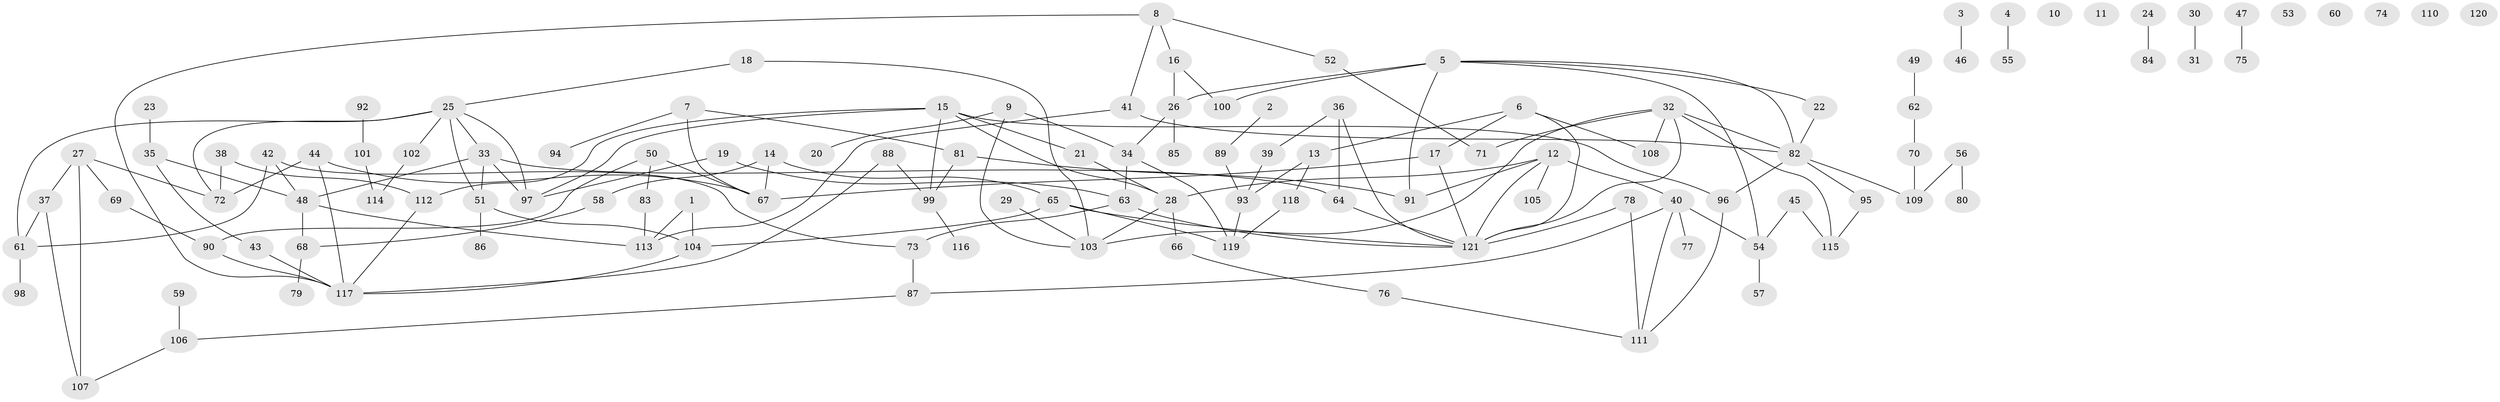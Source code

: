 // coarse degree distribution, {2: 0.24675324675324675, 1: 0.11688311688311688, 0: 0.15584415584415584, 5: 0.05194805194805195, 4: 0.1038961038961039, 3: 0.16883116883116883, 6: 0.09090909090909091, 8: 0.06493506493506493}
// Generated by graph-tools (version 1.1) at 2025/23/03/03/25 07:23:28]
// undirected, 121 vertices, 159 edges
graph export_dot {
graph [start="1"]
  node [color=gray90,style=filled];
  1;
  2;
  3;
  4;
  5;
  6;
  7;
  8;
  9;
  10;
  11;
  12;
  13;
  14;
  15;
  16;
  17;
  18;
  19;
  20;
  21;
  22;
  23;
  24;
  25;
  26;
  27;
  28;
  29;
  30;
  31;
  32;
  33;
  34;
  35;
  36;
  37;
  38;
  39;
  40;
  41;
  42;
  43;
  44;
  45;
  46;
  47;
  48;
  49;
  50;
  51;
  52;
  53;
  54;
  55;
  56;
  57;
  58;
  59;
  60;
  61;
  62;
  63;
  64;
  65;
  66;
  67;
  68;
  69;
  70;
  71;
  72;
  73;
  74;
  75;
  76;
  77;
  78;
  79;
  80;
  81;
  82;
  83;
  84;
  85;
  86;
  87;
  88;
  89;
  90;
  91;
  92;
  93;
  94;
  95;
  96;
  97;
  98;
  99;
  100;
  101;
  102;
  103;
  104;
  105;
  106;
  107;
  108;
  109;
  110;
  111;
  112;
  113;
  114;
  115;
  116;
  117;
  118;
  119;
  120;
  121;
  1 -- 104;
  1 -- 113;
  2 -- 89;
  3 -- 46;
  4 -- 55;
  5 -- 22;
  5 -- 26;
  5 -- 54;
  5 -- 82;
  5 -- 91;
  5 -- 100;
  6 -- 13;
  6 -- 17;
  6 -- 108;
  6 -- 121;
  7 -- 67;
  7 -- 81;
  7 -- 94;
  8 -- 16;
  8 -- 41;
  8 -- 52;
  8 -- 117;
  9 -- 20;
  9 -- 34;
  9 -- 103;
  12 -- 28;
  12 -- 40;
  12 -- 91;
  12 -- 105;
  12 -- 121;
  13 -- 93;
  13 -- 118;
  14 -- 58;
  14 -- 65;
  14 -- 67;
  15 -- 21;
  15 -- 28;
  15 -- 96;
  15 -- 97;
  15 -- 99;
  15 -- 112;
  16 -- 26;
  16 -- 100;
  17 -- 67;
  17 -- 121;
  18 -- 25;
  18 -- 103;
  19 -- 63;
  19 -- 97;
  21 -- 28;
  22 -- 82;
  23 -- 35;
  24 -- 84;
  25 -- 33;
  25 -- 51;
  25 -- 61;
  25 -- 72;
  25 -- 97;
  25 -- 102;
  26 -- 34;
  26 -- 85;
  27 -- 37;
  27 -- 69;
  27 -- 72;
  27 -- 107;
  28 -- 66;
  28 -- 103;
  29 -- 103;
  30 -- 31;
  32 -- 71;
  32 -- 82;
  32 -- 103;
  32 -- 108;
  32 -- 115;
  32 -- 121;
  33 -- 48;
  33 -- 51;
  33 -- 64;
  33 -- 97;
  34 -- 63;
  34 -- 119;
  35 -- 43;
  35 -- 48;
  36 -- 39;
  36 -- 64;
  36 -- 121;
  37 -- 61;
  37 -- 107;
  38 -- 72;
  38 -- 112;
  39 -- 93;
  40 -- 54;
  40 -- 77;
  40 -- 87;
  40 -- 111;
  41 -- 82;
  41 -- 113;
  42 -- 48;
  42 -- 61;
  42 -- 73;
  43 -- 117;
  44 -- 67;
  44 -- 72;
  44 -- 117;
  45 -- 54;
  45 -- 115;
  47 -- 75;
  48 -- 68;
  48 -- 113;
  49 -- 62;
  50 -- 67;
  50 -- 83;
  50 -- 90;
  51 -- 86;
  51 -- 104;
  52 -- 71;
  54 -- 57;
  56 -- 80;
  56 -- 109;
  58 -- 68;
  59 -- 106;
  61 -- 98;
  62 -- 70;
  63 -- 73;
  63 -- 121;
  64 -- 121;
  65 -- 104;
  65 -- 119;
  65 -- 121;
  66 -- 76;
  68 -- 79;
  69 -- 90;
  70 -- 109;
  73 -- 87;
  76 -- 111;
  78 -- 111;
  78 -- 121;
  81 -- 91;
  81 -- 99;
  82 -- 95;
  82 -- 96;
  82 -- 109;
  83 -- 113;
  87 -- 106;
  88 -- 99;
  88 -- 117;
  89 -- 93;
  90 -- 117;
  92 -- 101;
  93 -- 119;
  95 -- 115;
  96 -- 111;
  99 -- 116;
  101 -- 114;
  102 -- 114;
  104 -- 117;
  106 -- 107;
  112 -- 117;
  118 -- 119;
}
